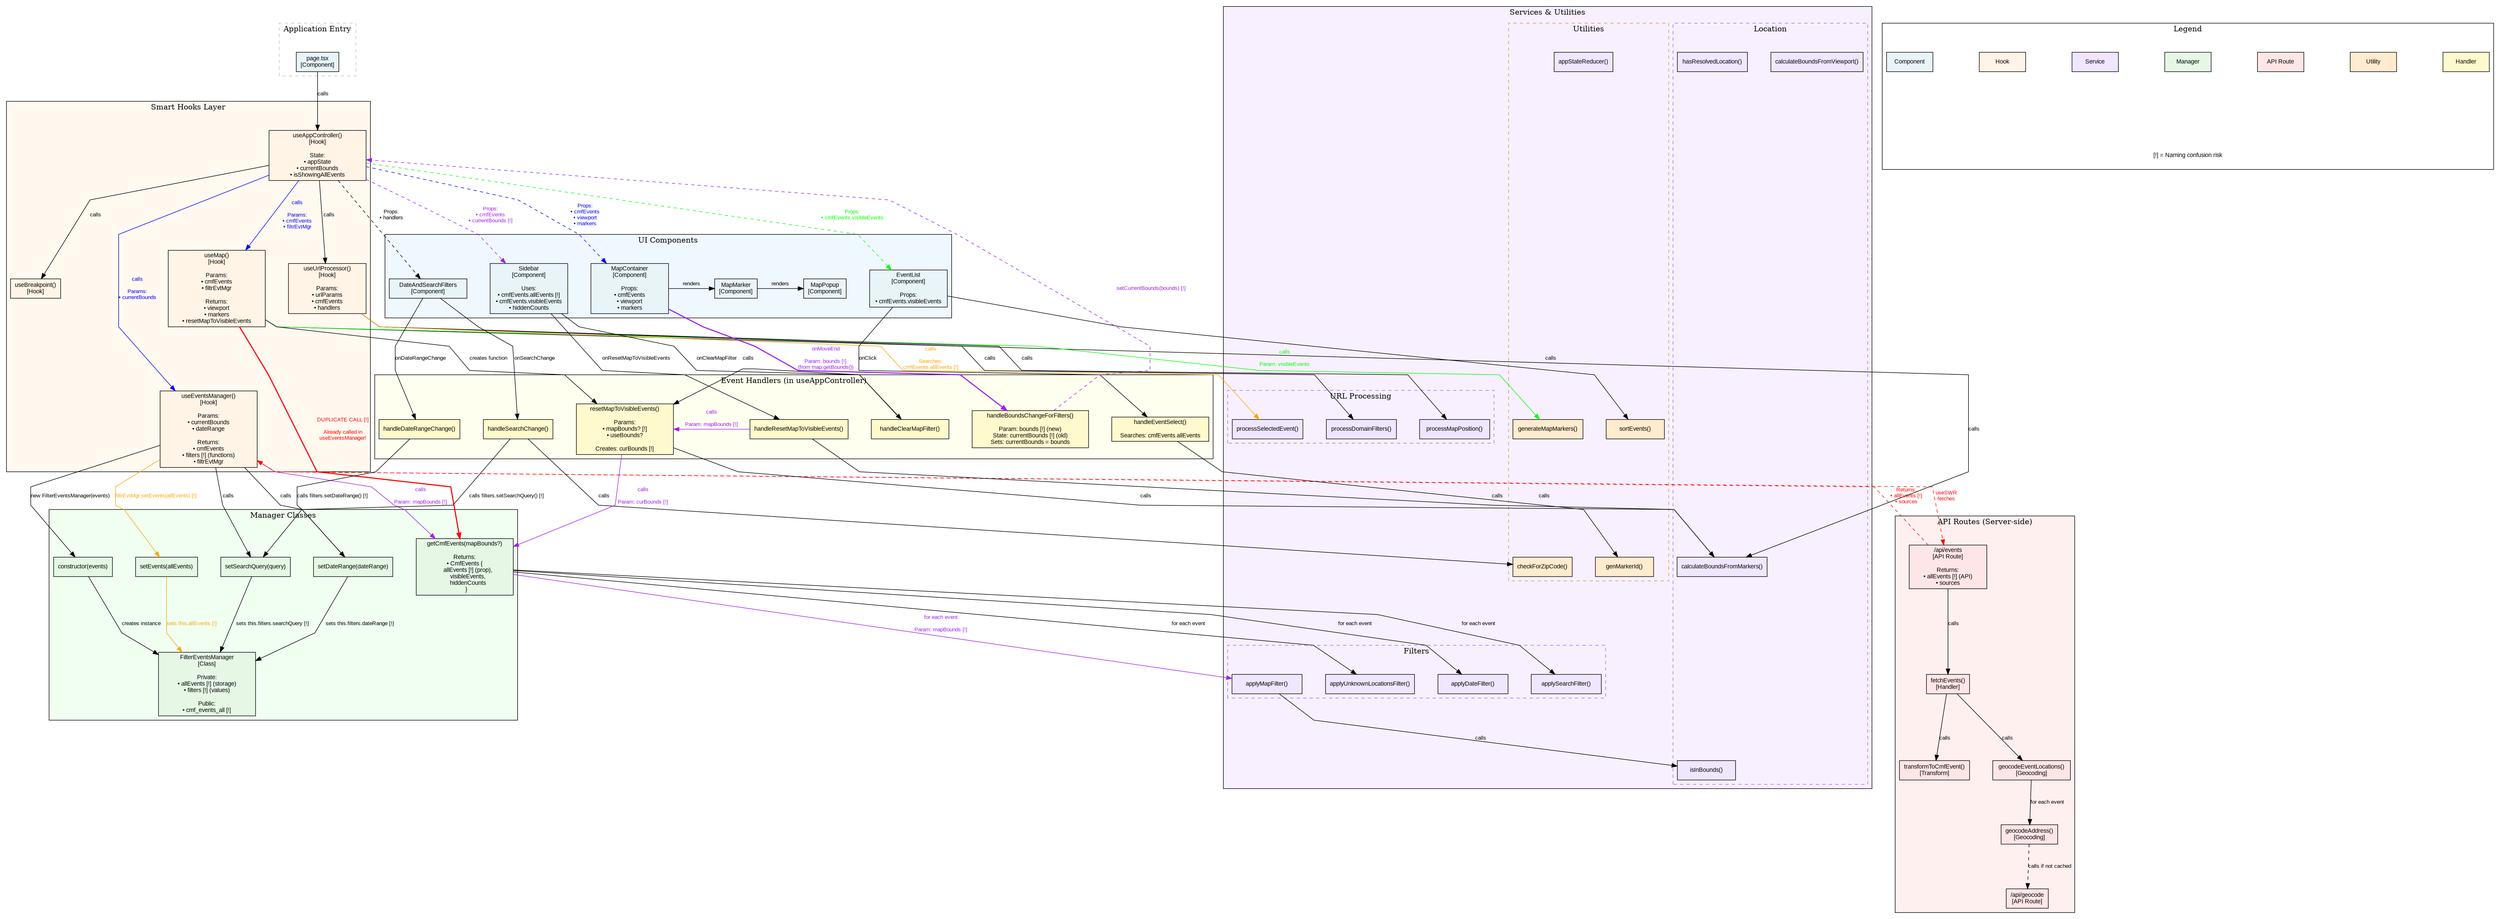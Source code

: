 // CMF Function Call Graph - DOT/Graphviz Format
// Generate visualization: dot -Tpng function-call-graph.dot -o function-call-graph.png
// Or online: https://dreampuf.github.io/GraphvizOnline/
// v6 function-call-graph.png PNG 6171x2385 6171x2385+0+0 8-bit sRGB 776715B 0.000u 0:00.000

digraph CMF_Function_Calls {
    // Graph settings
    rankdir=TB;
    compound=true;
    newrank=true;
    splines=polyline;  // Changed from ortho for smoother edges
    nodesep=0.6;       // Reduced from 0.8 to be more compact
    ranksep=1.0;       // Reduced from 1.2 to be more compact
    concentrate=true;  // Merge parallel edges to reduce clutter
    ratio=auto;        // Let graphviz optimize aspect ratio

    // Default node style
    node [shape=box, style=filled, fontname="Arial", fontsize=11];  // Increased from 10
    edge [fontname="Arial", fontsize=10];  // Increased from 9

    // Color scheme (based on function category)
    // #E8F4F8 - Light blue (Components)
    // #FFF4E6 - Light orange (Hooks)
    // #F0E6FF - Light purple (Services)
    // #E6F7E6 - Light green (Managers)
    // #FFE6E6 - Light red (API Routes)
    // #FFEBCD - Beige (Utilities)

    // ========================================================================
    // SUBGRAPH: Application Entry
    // ========================================================================

    subgraph cluster_entry {
        label="Application Entry";
        style=dashed;
        color=gray;

        page_tsx [label="page.tsx\n[Component]", fillcolor="#E8F4F8"];
    }

    // ========================================================================
    // SUBGRAPH: Smart Hook Layer
    // ========================================================================

    subgraph cluster_hooks {
        label="Smart Hooks Layer";
        style=filled;
        fillcolor="#FFF9F0";

        useAppController [label="useAppController()\n[Hook]\n\nState:\n• appState\n• currentBounds\n• isShowingAllEvents", fillcolor="#FFF4E6", width=2.5];

        useEventsManager [label="useEventsManager()\n[Hook]\n\nParams:\n• currentBounds\n• dateRange\n\nReturns:\n• cmfEvents\n• filters [!] (functions)\n• filtrEvtMgr", fillcolor="#FFF4E6", width=2.5];

        useMap [label="useMap()\n[Hook]\n\nParams:\n• cmfEvents\n• filtrEvtMgr\n\nReturns:\n• viewport\n• markers\n• resetMapToVisibleEvents", fillcolor="#FFF4E6", width=2.5];

        useUrlProcessor [label="useUrlProcessor()\n[Hook]\n\nParams:\n• urlParams\n• cmfEvents\n• handlers", fillcolor="#FFF4E6", width=2];

        useBreakpoint [label="useBreakpoint()\n[Hook]", fillcolor="#FFF4E6"];
    }

    // ========================================================================
    // SUBGRAPH: Manager Classes
    // ========================================================================

    subgraph cluster_managers {
        label="Manager Classes";
        style=filled;
        fillcolor="#F0FFF0";

        FilterEventsManager [label="FilterEventsManager\n[Class]\n\nPrivate:\n• allEvents [!] (storage)\n• filters [!] (values)\n\nPublic:\n• cmf_events_all [!]", fillcolor="#E6F7E6", width=2.5];

        fem_constructor [label="constructor(events)", fillcolor="#E6F7E6"];
        fem_setEvents [label="setEvents(allEvents)", fillcolor="#E6F7E6"];
        fem_setDateRange [label="setDateRange(dateRange)", fillcolor="#E6F7E6"];
        fem_setSearchQuery [label="setSearchQuery(query)", fillcolor="#E6F7E6"];
        fem_getCmfEvents [label="getCmfEvents(mapBounds?)\n\nReturns:\n• CmfEvents {\n    allEvents [!] (prop),\n    visibleEvents,\n    hiddenCounts\n  }", fillcolor="#E6F7E6", width=2.5];
    }

    // ========================================================================
    // SUBGRAPH: Components
    // ========================================================================

    subgraph cluster_components {
        label="UI Components";
        style=filled;
        fillcolor="#F0F8FF";
        rank=same;

        MapContainer [label="MapContainer\n[Component]\n\nProps:\n• cmfEvents\n• viewport\n• markers", fillcolor="#E8F4F8", width=2];
        EventList [label="EventList\n[Component]\n\nProps:\n• cmfEvents.visibleEvents", fillcolor="#E8F4F8", width=2];
        DateAndSearchFilters [label="DateAndSearchFilters\n[Component]", fillcolor="#E8F4F8", width=2];
        Sidebar [label="Sidebar\n[Component]\n\nUses:\n• cmfEvents.allEvents [!]\n• cmfEvents.visibleEvents\n• hiddenCounts", fillcolor="#E8F4F8", width=2];
        MapMarker [label="MapMarker\n[Component]", fillcolor="#E8F4F8"];
        MapPopup [label="MapPopup\n[Component]", fillcolor="#E8F4F8"];
    }

    // ========================================================================
    // SUBGRAPH: Services & Utilities
    // ========================================================================

    subgraph cluster_services {
        label="Services & Utilities";
        style=filled;
        fillcolor="#F8F0FF";

        // Group filter services vertically
        subgraph cluster_filters {
            label="Filters";
            style=dashed;
            color="#9966FF";

            applyDateFilter [label="applyDateFilter()", fillcolor="#F0E6FF", width=1.8];
            applySearchFilter [label="applySearchFilter()", fillcolor="#F0E6FF", width=1.8];
            applyMapFilter [label="applyMapFilter()", fillcolor="#F0E6FF", width=1.8];
            applyUnknownLocFilter [label="applyUnknownLocationsFilter()", fillcolor="#F0E6FF", width=2.2];
        }

        // Group location services vertically
        subgraph cluster_location {
            label="Location";
            style=dashed;
            color="#9966FF";

            calculateBoundsFromMarkers [label="calculateBoundsFromMarkers()", fillcolor="#F0E6FF", width=2.2];
            calculateBoundsFromViewport [label="calculateBoundsFromViewport()", fillcolor="#F0E6FF", width=2.2];
            isInBounds [label="isInBounds()", fillcolor="#F0E6FF", width=1.5];
            hasResolvedLocation [label="hasResolvedLocation()", fillcolor="#F0E6FF", width=1.8];
        }

        // Group URL processing vertically
        subgraph cluster_url {
            label="URL Processing";
            style=dashed;
            color="#9966FF";

            processDomainFilters [label="processDomainFilters()", fillcolor="#F0E6FF", width=1.8];
            processMapPosition [label="processMapPosition()", fillcolor="#F0E6FF", width=1.8];
            processSelectedEvent [label="processSelectedEvent()", fillcolor="#F0E6FF", width=1.8];
        }

        // Utilities group
        subgraph cluster_utils {
            label="Utilities";
            style=dashed;
            color="#CC9933";

            appStateReducer [label="appStateReducer()", fillcolor="#F0E6FF", width=1.5];
            sortEvents [label="sortEvents()", fillcolor="#FFEBCD", width=1.5];
            generateMapMarkers [label="generateMapMarkers()", fillcolor="#FFEBCD", width=1.8];
            genMarkerId [label="genMarkerId()", fillcolor="#FFEBCD", width=1.5];
            checkForZipCode [label="checkForZipCode()", fillcolor="#FFEBCD", width=1.5];
        }
    }

    // ========================================================================
    // SUBGRAPH: API Routes
    // ========================================================================

    subgraph cluster_api {
        label="API Routes (Server-side)";
        style=filled;
        fillcolor="#FFF0F0";

        api_events [label="/api/events\n[API Route]\n\nReturns:\n• allEvents [!] (API)\n• sources", fillcolor="#FFE6E6", width=2];
        api_geocode [label="/api/geocode\n[API Route]", fillcolor="#FFE6E6"];

        fetchEvents [label="fetchEvents()\n[Handler]", fillcolor="#FFE6E6"];
        transformToCmfEvent [label="transformToCmfEvent()\n[Transform]", fillcolor="#FFE6E6", width=1.8];
        geocodeEventLocations [label="geocodeEventLocations()\n[Geocoding]", fillcolor="#FFE6E6", width=2];
        geocodeAddress [label="geocodeAddress()\n[Geocoding]", fillcolor="#FFE6E6"];
    }

    // ========================================================================
    // SUBGRAPH: Handlers
    // ========================================================================

    subgraph cluster_handlers {
        label="Event Handlers (in useAppController)";
        style=filled;
        fillcolor="#FFFFF0";
        rank=same;
        
        handleBoundsChangeForFilters [label="handleBoundsChangeForFilters()\n\nParam: bounds [!] (new)\nState: currentBounds [!] (old)\nSets: currentBounds = bounds", fillcolor="#FFFACD", width=3];
        handleEventSelect [label="handleEventSelect()\n\nSearches: cmfEvents.allEvents", fillcolor="#FFFACD", width=2.5];
        handleSearchChange [label="handleSearchChange()", fillcolor="#FFFACD"];
        handleDateRangeChange [label="handleDateRangeChange()", fillcolor="#FFFACD", width=2];
        handleClearMapFilter [label="handleClearMapFilter()", fillcolor="#FFFACD", width=2];
        handleResetMapToVisibleEvents [label="handleResetMapToVisibleEvents()", fillcolor="#FFFACD", width=2.5];
        resetMapToVisibleEvents [label="resetMapToVisibleEvents()\n\nParams:\n• mapBounds? [!]\n• useBounds?\n\nCreates: curBounds [!]", fillcolor="#FFFACD", width=2.5];
    }

    // ========================================================================
    // MAIN FLOW: Entry to Hooks
    // ========================================================================

    page_tsx -> useAppController [label="calls"];

    // useAppController dependencies
    useAppController -> useEventsManager [label="calls\n\nParams:\n• currentBounds", color=blue, fontcolor=blue];
    useAppController -> useMap [label="calls\n\nParams:\n• cmfEvents\n• filtrEvtMgr", color=blue, fontcolor=blue];
    useAppController -> useUrlProcessor [label="calls"];
    useAppController -> useBreakpoint [label="calls"];

    // ========================================================================
    // useEventsManager FLOW
    // ========================================================================

    useEventsManager -> api_events [label="useSWR\nfetches", color=red, fontcolor=red, style=dashed];
    api_events -> useEventsManager [label="Returns:\n• allEvents [!]\n• sources", color=red, fontcolor=red, style=dashed];

    useEventsManager -> fem_constructor [label="new FilterEventsManager(events)"];
    useEventsManager -> fem_setEvents [label="filtrEvtMgr.setEvents(allEvents) [!]", color=orange, fontcolor=orange];
    useEventsManager -> fem_setDateRange [label="calls"];
    useEventsManager -> fem_setSearchQuery [label="calls"];
    useEventsManager -> fem_getCmfEvents [label="calls\n\nParam: mapBounds [!]", color=purple, fontcolor=purple];

    // FilterEventsManager internals
    fem_constructor -> FilterEventsManager [label="creates instance"];
    fem_setEvents -> FilterEventsManager [label="sets this.allEvents [!]", color=orange, fontcolor=orange];
    fem_setDateRange -> FilterEventsManager [label="sets this.filters.dateRange [!]"];
    fem_setSearchQuery -> FilterEventsManager [label="sets this.filters.searchQuery [!]"];

    // getCmfEvents calls filter functions
    fem_getCmfEvents -> applyDateFilter [label="for each event"];
    fem_getCmfEvents -> applySearchFilter [label="for each event"];
    fem_getCmfEvents -> applyMapFilter [label="for each event\n\nParam: mapBounds [!]", color=purple, fontcolor=purple];
    fem_getCmfEvents -> applyUnknownLocFilter [label="for each event"];

    // applyMapFilter uses isInBounds
    applyMapFilter -> isInBounds [label="calls"];

    // ========================================================================
    // useMap FLOW
    // ========================================================================

    useMap -> fem_getCmfEvents [label="DUPLICATE CALL [!]\n\nAlready called in\nuseEventsManager!", color=red, fontcolor=red, style=bold];
    useMap -> generateMapMarkers [label="calls\n\nParam: visibleEvents", color=green, fontcolor=green];
    useMap -> calculateBoundsFromMarkers [label="calls"];
    useMap -> resetMapToVisibleEvents [label="creates function"];

    // resetMapToVisibleEvents internals
    resetMapToVisibleEvents -> fem_getCmfEvents [label="calls\n\nParam: curBounds [!]", color=purple, fontcolor=purple];
    resetMapToVisibleEvents -> calculateBoundsFromMarkers [label="calls"];

    // ========================================================================
    // useUrlProcessor FLOW
    // ========================================================================

    useUrlProcessor -> processDomainFilters [label="calls"];
    useUrlProcessor -> processMapPosition [label="calls"];
    useUrlProcessor -> processSelectedEvent [label="calls\n\nSearches:\ncmfEvents.allEvents [!]", color=orange, fontcolor=orange];

    // ========================================================================
    // HANDLER FLOWS
    // ========================================================================

    // handleBoundsChangeForFilters
    MapContainer -> handleBoundsChangeForFilters [label="onMoveEnd\n\nParam: bounds [!]\n(from map.getBounds())", color=purple, fontcolor=purple, style=bold];
    handleBoundsChangeForFilters -> useAppController [label="setCurrentBounds(bounds) [!]", color=purple, fontcolor=purple, style=dashed];

    // handleEventSelect
    EventList -> handleEventSelect [label="onClick"];
    handleEventSelect -> genMarkerId [label="calls"];

    // handleSearchChange
    DateAndSearchFilters -> handleSearchChange [label="onSearchChange"];
    handleSearchChange -> fem_setSearchQuery [label="calls filters.setSearchQuery() [!]"];
    handleSearchChange -> checkForZipCode [label="calls"];

    // handleDateRangeChange
    DateAndSearchFilters -> handleDateRangeChange [label="onDateRangeChange"];
    handleDateRangeChange -> fem_setDateRange [label="calls filters.setDateRange() [!]"];

    // handleClearMapFilter
    Sidebar -> handleClearMapFilter [label="onClearMapFilter"];
    handleClearMapFilter -> resetMapToVisibleEvents [label="calls"];

    // handleResetMapToVisibleEvents
    Sidebar -> handleResetMapToVisibleEvents [label="onResetMapToVisibleEvents"];
    handleResetMapToVisibleEvents -> calculateBoundsFromMarkers [label="calls"];
    handleResetMapToVisibleEvents -> resetMapToVisibleEvents [label="calls\n\nParam: mapBounds [!]", color=purple, fontcolor=purple];

    // ========================================================================
    // COMPONENT RENDERING FLOWS
    // ========================================================================

    useAppController -> MapContainer [label="Props:\n• cmfEvents\n• viewport\n• markers", color=blue, fontcolor=blue, style=dashed];
    useAppController -> EventList [label="Props:\n• cmfEvents.visibleEvents", color=green, fontcolor=green, style=dashed];
    useAppController -> DateAndSearchFilters [label="Props:\n• handlers", style=dashed];
    useAppController -> Sidebar [label="Props:\n• cmfEvents\n• currentBounds [!]", color=purple, fontcolor=purple, style=dashed];

    MapContainer -> MapMarker [label="renders"];
    MapMarker -> MapPopup [label="renders"];

    EventList -> sortEvents [label="calls"];

    // ========================================================================
    // API ROUTE INTERNALS
    // ========================================================================

    api_events -> fetchEvents [label="calls"];
    fetchEvents -> transformToCmfEvent [label="calls"];
    fetchEvents -> geocodeEventLocations [label="calls"];
    geocodeEventLocations -> geocodeAddress [label="for each event"];
    geocodeAddress -> api_geocode [label="calls if not cached", style=dashed];

    // ========================================================================
    // LEGEND
    // ========================================================================

    subgraph cluster_legend {
        label="Legend";
        style=filled;
        fillcolor=white;

        // Arrange legend items horizontally
        {
            rank=same;
            legend_component [label="Component", fillcolor="#E8F4F8", width=1.2];
            legend_hook [label="Hook", fillcolor="#FFF4E6", width=1.2];
            legend_service [label="Service", fillcolor="#F0E6FF", width=1.2];
            legend_manager [label="Manager", fillcolor="#E6F7E6", width=1.2];
            legend_api [label="API Route", fillcolor="#FFE6E6", width=1.2];
            legend_util [label="Utility", fillcolor="#FFEBCD", width=1.2];
            legend_handler [label="Handler", fillcolor="#FFFACD", width=1.2];
        }

        legend_warning [label="[!] = Naming confusion risk", shape=plaintext, fillcolor=white];

        // Invisible edges for horizontal layout
        legend_component -> legend_hook -> legend_service -> legend_manager -> legend_api -> legend_util -> legend_handler [style=invis];
        legend_manager -> legend_warning [style=invis];
    }
}

